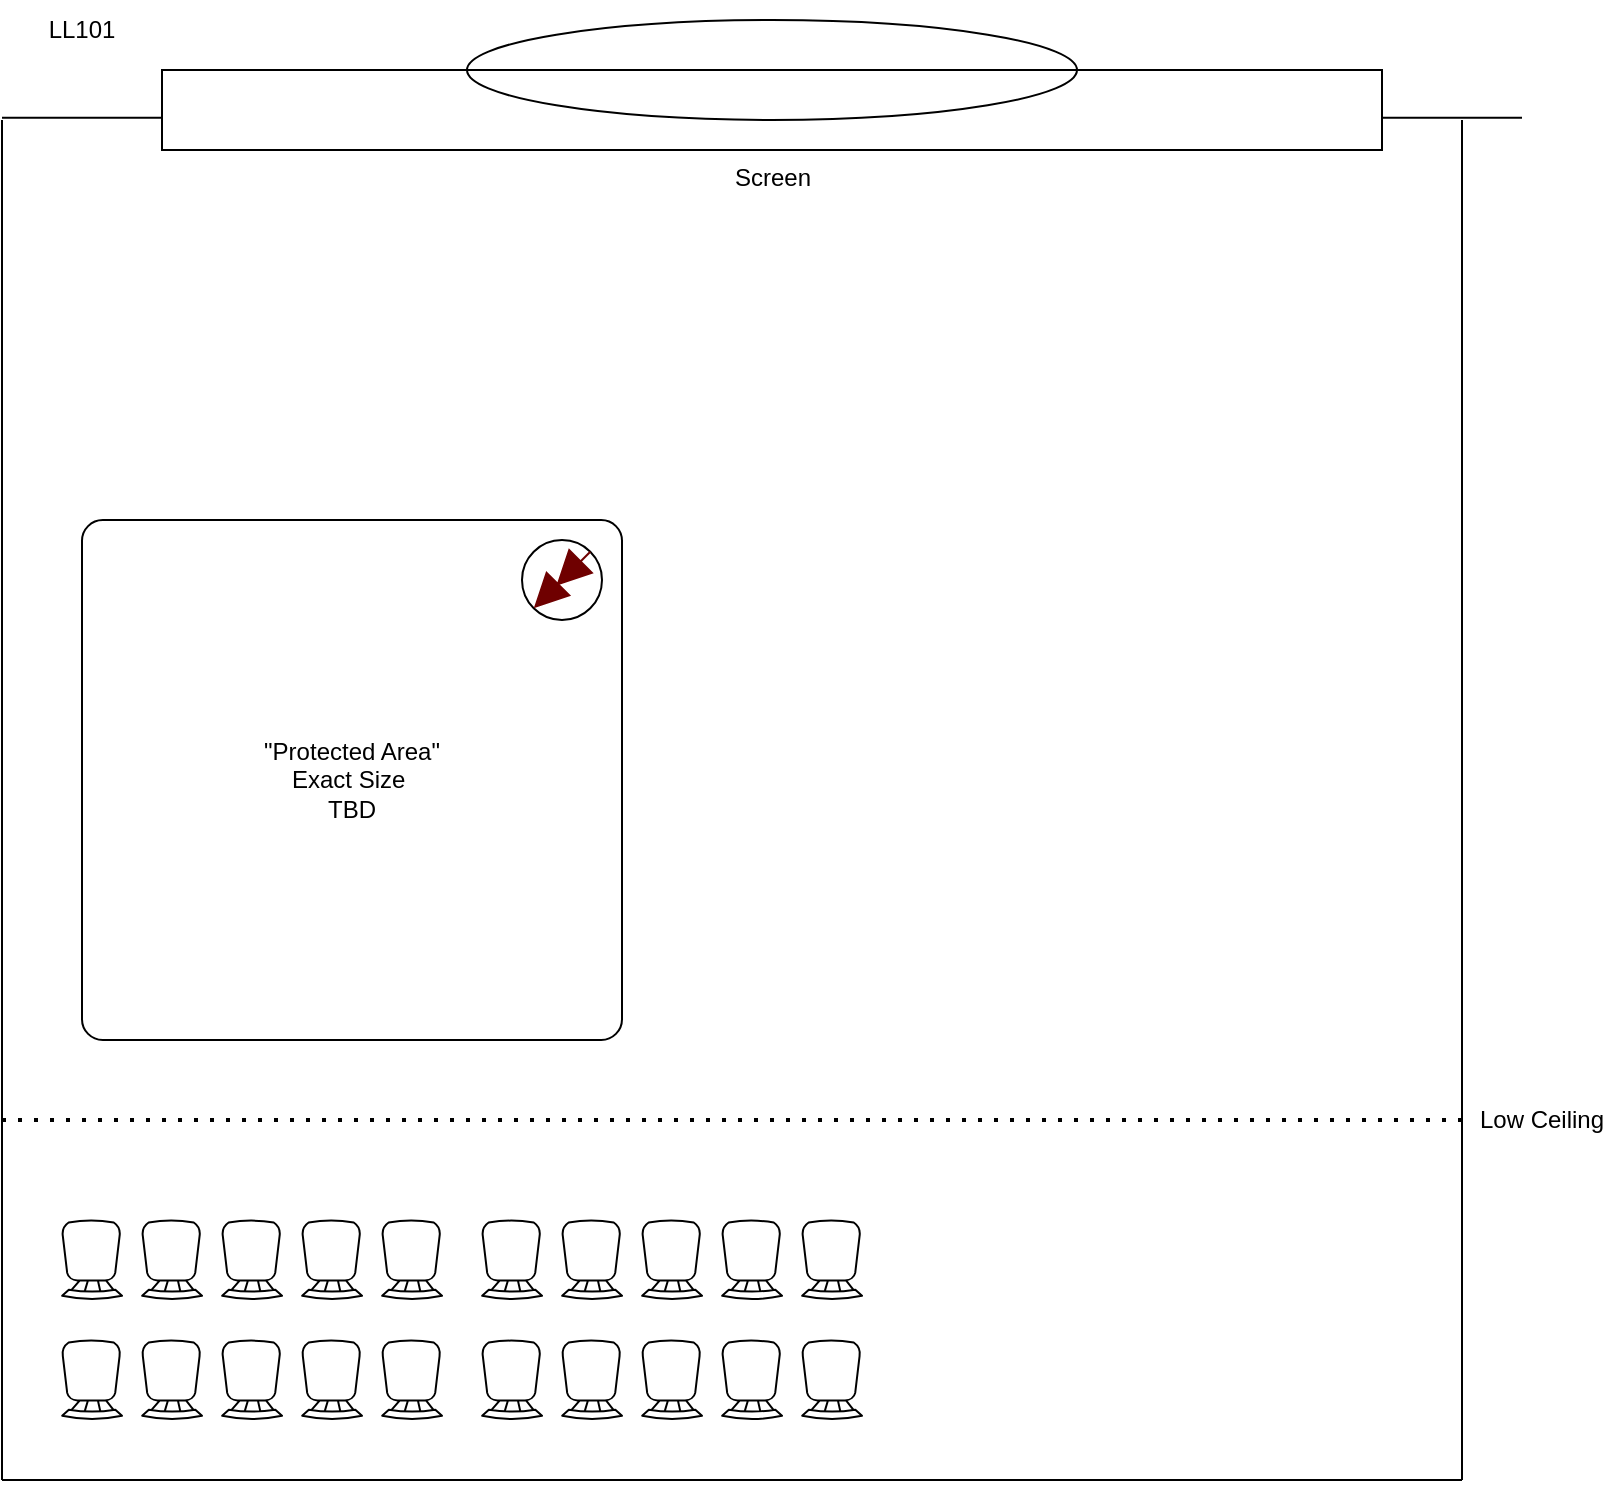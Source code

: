<mxfile version="22.0.3" type="github">
  <diagram name="Page-1" id="iNVhhPv2utZW0gnmbLPj">
    <mxGraphModel dx="1493" dy="919" grid="1" gridSize="10" guides="1" tooltips="1" connect="1" arrows="1" fold="1" page="1" pageScale="1" pageWidth="850" pageHeight="1100" math="0" shadow="0">
      <root>
        <mxCell id="0" />
        <mxCell id="1" parent="0" />
        <mxCell id="0CYjzFmKN-s89gsDuLen-3" value="LL101" style="text;html=1;strokeColor=none;fillColor=none;align=center;verticalAlign=middle;whiteSpace=wrap;rounded=0;" vertex="1" parent="1">
          <mxGeometry x="40" y="40" width="60" height="30" as="geometry" />
        </mxCell>
        <mxCell id="0CYjzFmKN-s89gsDuLen-27" value="" style="endArrow=none;html=1;rounded=0;" edge="1" parent="1">
          <mxGeometry width="50" height="50" relative="1" as="geometry">
            <mxPoint x="760" y="780" as="sourcePoint" />
            <mxPoint x="760" y="100" as="targetPoint" />
          </mxGeometry>
        </mxCell>
        <mxCell id="0CYjzFmKN-s89gsDuLen-28" value="" style="endArrow=none;html=1;rounded=0;" edge="1" parent="1">
          <mxGeometry width="50" height="50" relative="1" as="geometry">
            <mxPoint x="30" y="98.82" as="sourcePoint" />
            <mxPoint x="790" y="98.82" as="targetPoint" />
          </mxGeometry>
        </mxCell>
        <mxCell id="0CYjzFmKN-s89gsDuLen-29" value="" style="endArrow=none;html=1;rounded=0;" edge="1" parent="1">
          <mxGeometry width="50" height="50" relative="1" as="geometry">
            <mxPoint x="30" y="780" as="sourcePoint" />
            <mxPoint x="760" y="780" as="targetPoint" />
          </mxGeometry>
        </mxCell>
        <mxCell id="0CYjzFmKN-s89gsDuLen-32" value="" style="endArrow=none;html=1;rounded=0;" edge="1" parent="1">
          <mxGeometry width="50" height="50" relative="1" as="geometry">
            <mxPoint x="30" y="780" as="sourcePoint" />
            <mxPoint x="30" y="100" as="targetPoint" />
          </mxGeometry>
        </mxCell>
        <mxCell id="0CYjzFmKN-s89gsDuLen-53" value="" style="group;rotation=-180;" vertex="1" connectable="0" parent="1">
          <mxGeometry x="60" y="650" width="400" height="100" as="geometry" />
        </mxCell>
        <mxCell id="0CYjzFmKN-s89gsDuLen-33" value="" style="verticalLabelPosition=bottom;html=1;verticalAlign=top;align=center;shape=mxgraph.floorplan.chair;rotation=-180;" vertex="1" parent="0CYjzFmKN-s89gsDuLen-53">
          <mxGeometry x="370" y="60" width="30" height="40" as="geometry" />
        </mxCell>
        <mxCell id="0CYjzFmKN-s89gsDuLen-34" value="" style="verticalLabelPosition=bottom;html=1;verticalAlign=top;align=center;shape=mxgraph.floorplan.chair;rotation=-180;" vertex="1" parent="0CYjzFmKN-s89gsDuLen-53">
          <mxGeometry x="370" width="30" height="40" as="geometry" />
        </mxCell>
        <mxCell id="0CYjzFmKN-s89gsDuLen-35" value="" style="verticalLabelPosition=bottom;html=1;verticalAlign=top;align=center;shape=mxgraph.floorplan.chair;rotation=-180;" vertex="1" parent="0CYjzFmKN-s89gsDuLen-53">
          <mxGeometry x="330" y="60" width="30" height="40" as="geometry" />
        </mxCell>
        <mxCell id="0CYjzFmKN-s89gsDuLen-36" value="" style="verticalLabelPosition=bottom;html=1;verticalAlign=top;align=center;shape=mxgraph.floorplan.chair;rotation=-180;" vertex="1" parent="0CYjzFmKN-s89gsDuLen-53">
          <mxGeometry x="330" width="30" height="40" as="geometry" />
        </mxCell>
        <mxCell id="0CYjzFmKN-s89gsDuLen-37" value="" style="verticalLabelPosition=bottom;html=1;verticalAlign=top;align=center;shape=mxgraph.floorplan.chair;rotation=-180;" vertex="1" parent="0CYjzFmKN-s89gsDuLen-53">
          <mxGeometry x="290" y="60" width="30" height="40" as="geometry" />
        </mxCell>
        <mxCell id="0CYjzFmKN-s89gsDuLen-38" value="" style="verticalLabelPosition=bottom;html=1;verticalAlign=top;align=center;shape=mxgraph.floorplan.chair;rotation=-180;" vertex="1" parent="0CYjzFmKN-s89gsDuLen-53">
          <mxGeometry x="290" width="30" height="40" as="geometry" />
        </mxCell>
        <mxCell id="0CYjzFmKN-s89gsDuLen-39" value="" style="verticalLabelPosition=bottom;html=1;verticalAlign=top;align=center;shape=mxgraph.floorplan.chair;rotation=-180;" vertex="1" parent="0CYjzFmKN-s89gsDuLen-53">
          <mxGeometry x="250" y="60" width="30" height="40" as="geometry" />
        </mxCell>
        <mxCell id="0CYjzFmKN-s89gsDuLen-40" value="" style="verticalLabelPosition=bottom;html=1;verticalAlign=top;align=center;shape=mxgraph.floorplan.chair;rotation=-180;" vertex="1" parent="0CYjzFmKN-s89gsDuLen-53">
          <mxGeometry x="250" width="30" height="40" as="geometry" />
        </mxCell>
        <mxCell id="0CYjzFmKN-s89gsDuLen-41" value="" style="verticalLabelPosition=bottom;html=1;verticalAlign=top;align=center;shape=mxgraph.floorplan.chair;rotation=-180;" vertex="1" parent="0CYjzFmKN-s89gsDuLen-53">
          <mxGeometry x="210" y="60" width="30" height="40" as="geometry" />
        </mxCell>
        <mxCell id="0CYjzFmKN-s89gsDuLen-42" value="" style="verticalLabelPosition=bottom;html=1;verticalAlign=top;align=center;shape=mxgraph.floorplan.chair;rotation=-180;" vertex="1" parent="0CYjzFmKN-s89gsDuLen-53">
          <mxGeometry x="210" width="30" height="40" as="geometry" />
        </mxCell>
        <mxCell id="0CYjzFmKN-s89gsDuLen-43" value="" style="verticalLabelPosition=bottom;html=1;verticalAlign=top;align=center;shape=mxgraph.floorplan.chair;rotation=-180;" vertex="1" parent="0CYjzFmKN-s89gsDuLen-53">
          <mxGeometry x="160" y="60" width="30" height="40" as="geometry" />
        </mxCell>
        <mxCell id="0CYjzFmKN-s89gsDuLen-44" value="" style="verticalLabelPosition=bottom;html=1;verticalAlign=top;align=center;shape=mxgraph.floorplan.chair;rotation=-180;" vertex="1" parent="0CYjzFmKN-s89gsDuLen-53">
          <mxGeometry x="160" width="30" height="40" as="geometry" />
        </mxCell>
        <mxCell id="0CYjzFmKN-s89gsDuLen-45" value="" style="verticalLabelPosition=bottom;html=1;verticalAlign=top;align=center;shape=mxgraph.floorplan.chair;rotation=-180;" vertex="1" parent="0CYjzFmKN-s89gsDuLen-53">
          <mxGeometry x="120" y="60" width="30" height="40" as="geometry" />
        </mxCell>
        <mxCell id="0CYjzFmKN-s89gsDuLen-46" value="" style="verticalLabelPosition=bottom;html=1;verticalAlign=top;align=center;shape=mxgraph.floorplan.chair;rotation=-180;" vertex="1" parent="0CYjzFmKN-s89gsDuLen-53">
          <mxGeometry x="120" width="30" height="40" as="geometry" />
        </mxCell>
        <mxCell id="0CYjzFmKN-s89gsDuLen-47" value="" style="verticalLabelPosition=bottom;html=1;verticalAlign=top;align=center;shape=mxgraph.floorplan.chair;rotation=-180;" vertex="1" parent="0CYjzFmKN-s89gsDuLen-53">
          <mxGeometry x="80" y="60" width="30" height="40" as="geometry" />
        </mxCell>
        <mxCell id="0CYjzFmKN-s89gsDuLen-48" value="" style="verticalLabelPosition=bottom;html=1;verticalAlign=top;align=center;shape=mxgraph.floorplan.chair;rotation=-180;" vertex="1" parent="0CYjzFmKN-s89gsDuLen-53">
          <mxGeometry x="80" width="30" height="40" as="geometry" />
        </mxCell>
        <mxCell id="0CYjzFmKN-s89gsDuLen-49" value="" style="verticalLabelPosition=bottom;html=1;verticalAlign=top;align=center;shape=mxgraph.floorplan.chair;rotation=-180;" vertex="1" parent="0CYjzFmKN-s89gsDuLen-53">
          <mxGeometry x="40" y="60" width="30" height="40" as="geometry" />
        </mxCell>
        <mxCell id="0CYjzFmKN-s89gsDuLen-50" value="" style="verticalLabelPosition=bottom;html=1;verticalAlign=top;align=center;shape=mxgraph.floorplan.chair;rotation=-180;" vertex="1" parent="0CYjzFmKN-s89gsDuLen-53">
          <mxGeometry x="40" width="30" height="40" as="geometry" />
        </mxCell>
        <mxCell id="0CYjzFmKN-s89gsDuLen-51" value="" style="verticalLabelPosition=bottom;html=1;verticalAlign=top;align=center;shape=mxgraph.floorplan.chair;rotation=-180;" vertex="1" parent="0CYjzFmKN-s89gsDuLen-53">
          <mxGeometry y="60" width="30" height="40" as="geometry" />
        </mxCell>
        <mxCell id="0CYjzFmKN-s89gsDuLen-52" value="" style="verticalLabelPosition=bottom;html=1;verticalAlign=top;align=center;shape=mxgraph.floorplan.chair;rotation=-180;" vertex="1" parent="0CYjzFmKN-s89gsDuLen-53">
          <mxGeometry width="30" height="40" as="geometry" />
        </mxCell>
        <mxCell id="0CYjzFmKN-s89gsDuLen-117" value="" style="endArrow=none;dashed=1;html=1;dashPattern=1 3;strokeWidth=2;rounded=0;" edge="1" parent="1" target="0CYjzFmKN-s89gsDuLen-118">
          <mxGeometry width="50" height="50" relative="1" as="geometry">
            <mxPoint x="30" y="600" as="sourcePoint" />
            <mxPoint x="800" y="600" as="targetPoint" />
          </mxGeometry>
        </mxCell>
        <mxCell id="0CYjzFmKN-s89gsDuLen-118" value="Low Ceiling" style="text;html=1;strokeColor=none;fillColor=none;align=center;verticalAlign=middle;whiteSpace=wrap;rounded=0;" vertex="1" parent="1">
          <mxGeometry x="760" y="585" width="80" height="30" as="geometry" />
        </mxCell>
        <mxCell id="0CYjzFmKN-s89gsDuLen-119" value="&lt;div&gt;&quot;Protected Area&quot;&lt;/div&gt;&lt;div&gt;Exact Size&amp;nbsp;&lt;/div&gt;&lt;div&gt;TBD&lt;/div&gt;" style="rounded=1;whiteSpace=wrap;html=1;arcSize=4;" vertex="1" parent="1">
          <mxGeometry x="70" y="300" width="270" height="260" as="geometry" />
        </mxCell>
        <mxCell id="0CYjzFmKN-s89gsDuLen-121" value="Screen" style="verticalLabelPosition=bottom;outlineConnect=0;align=center;dashed=0;html=1;verticalAlign=top;shape=mxgraph.pid.misc.rotary_screen;" vertex="1" parent="1">
          <mxGeometry x="110" y="50" width="610" height="65" as="geometry" />
        </mxCell>
        <mxCell id="0CYjzFmKN-s89gsDuLen-125" value="" style="ellipse;whiteSpace=wrap;html=1;aspect=fixed;" vertex="1" parent="1">
          <mxGeometry x="290" y="310" width="40" height="40" as="geometry" />
        </mxCell>
        <mxCell id="0CYjzFmKN-s89gsDuLen-128" style="rounded=0;orthogonalLoop=1;jettySize=auto;html=1;exitX=1;exitY=0;exitDx=0;exitDy=0;entryX=0;entryY=1;entryDx=0;entryDy=0;endArrow=doubleBlock;endFill=1;targetPerimeterSpacing=12;sourcePerimeterSpacing=13;endSize=15;fillColor=#a20025;strokeColor=#6F0000;" edge="1" parent="1" source="0CYjzFmKN-s89gsDuLen-125" target="0CYjzFmKN-s89gsDuLen-125">
          <mxGeometry relative="1" as="geometry" />
        </mxCell>
      </root>
    </mxGraphModel>
  </diagram>
</mxfile>
